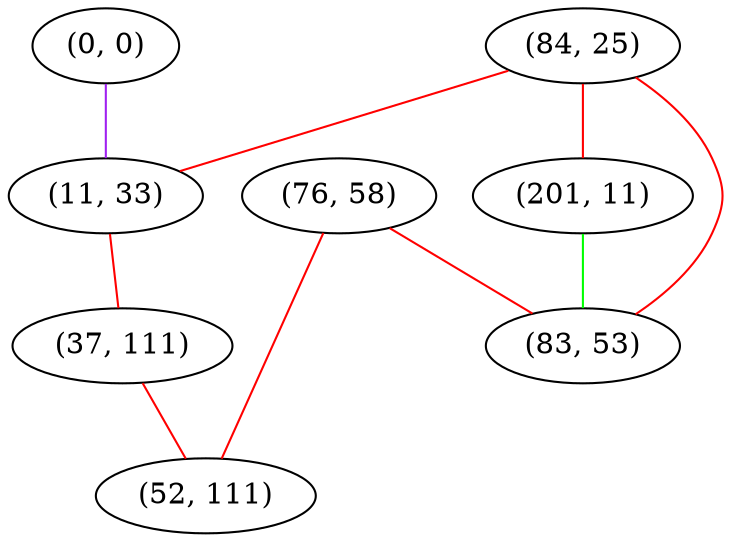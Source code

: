 graph "" {
"(0, 0)";
"(84, 25)";
"(201, 11)";
"(76, 58)";
"(11, 33)";
"(37, 111)";
"(52, 111)";
"(83, 53)";
"(0, 0)" -- "(11, 33)"  [color=purple, key=0, weight=4];
"(84, 25)" -- "(83, 53)"  [color=red, key=0, weight=1];
"(84, 25)" -- "(11, 33)"  [color=red, key=0, weight=1];
"(84, 25)" -- "(201, 11)"  [color=red, key=0, weight=1];
"(201, 11)" -- "(83, 53)"  [color=green, key=0, weight=2];
"(76, 58)" -- "(52, 111)"  [color=red, key=0, weight=1];
"(76, 58)" -- "(83, 53)"  [color=red, key=0, weight=1];
"(11, 33)" -- "(37, 111)"  [color=red, key=0, weight=1];
"(37, 111)" -- "(52, 111)"  [color=red, key=0, weight=1];
}
